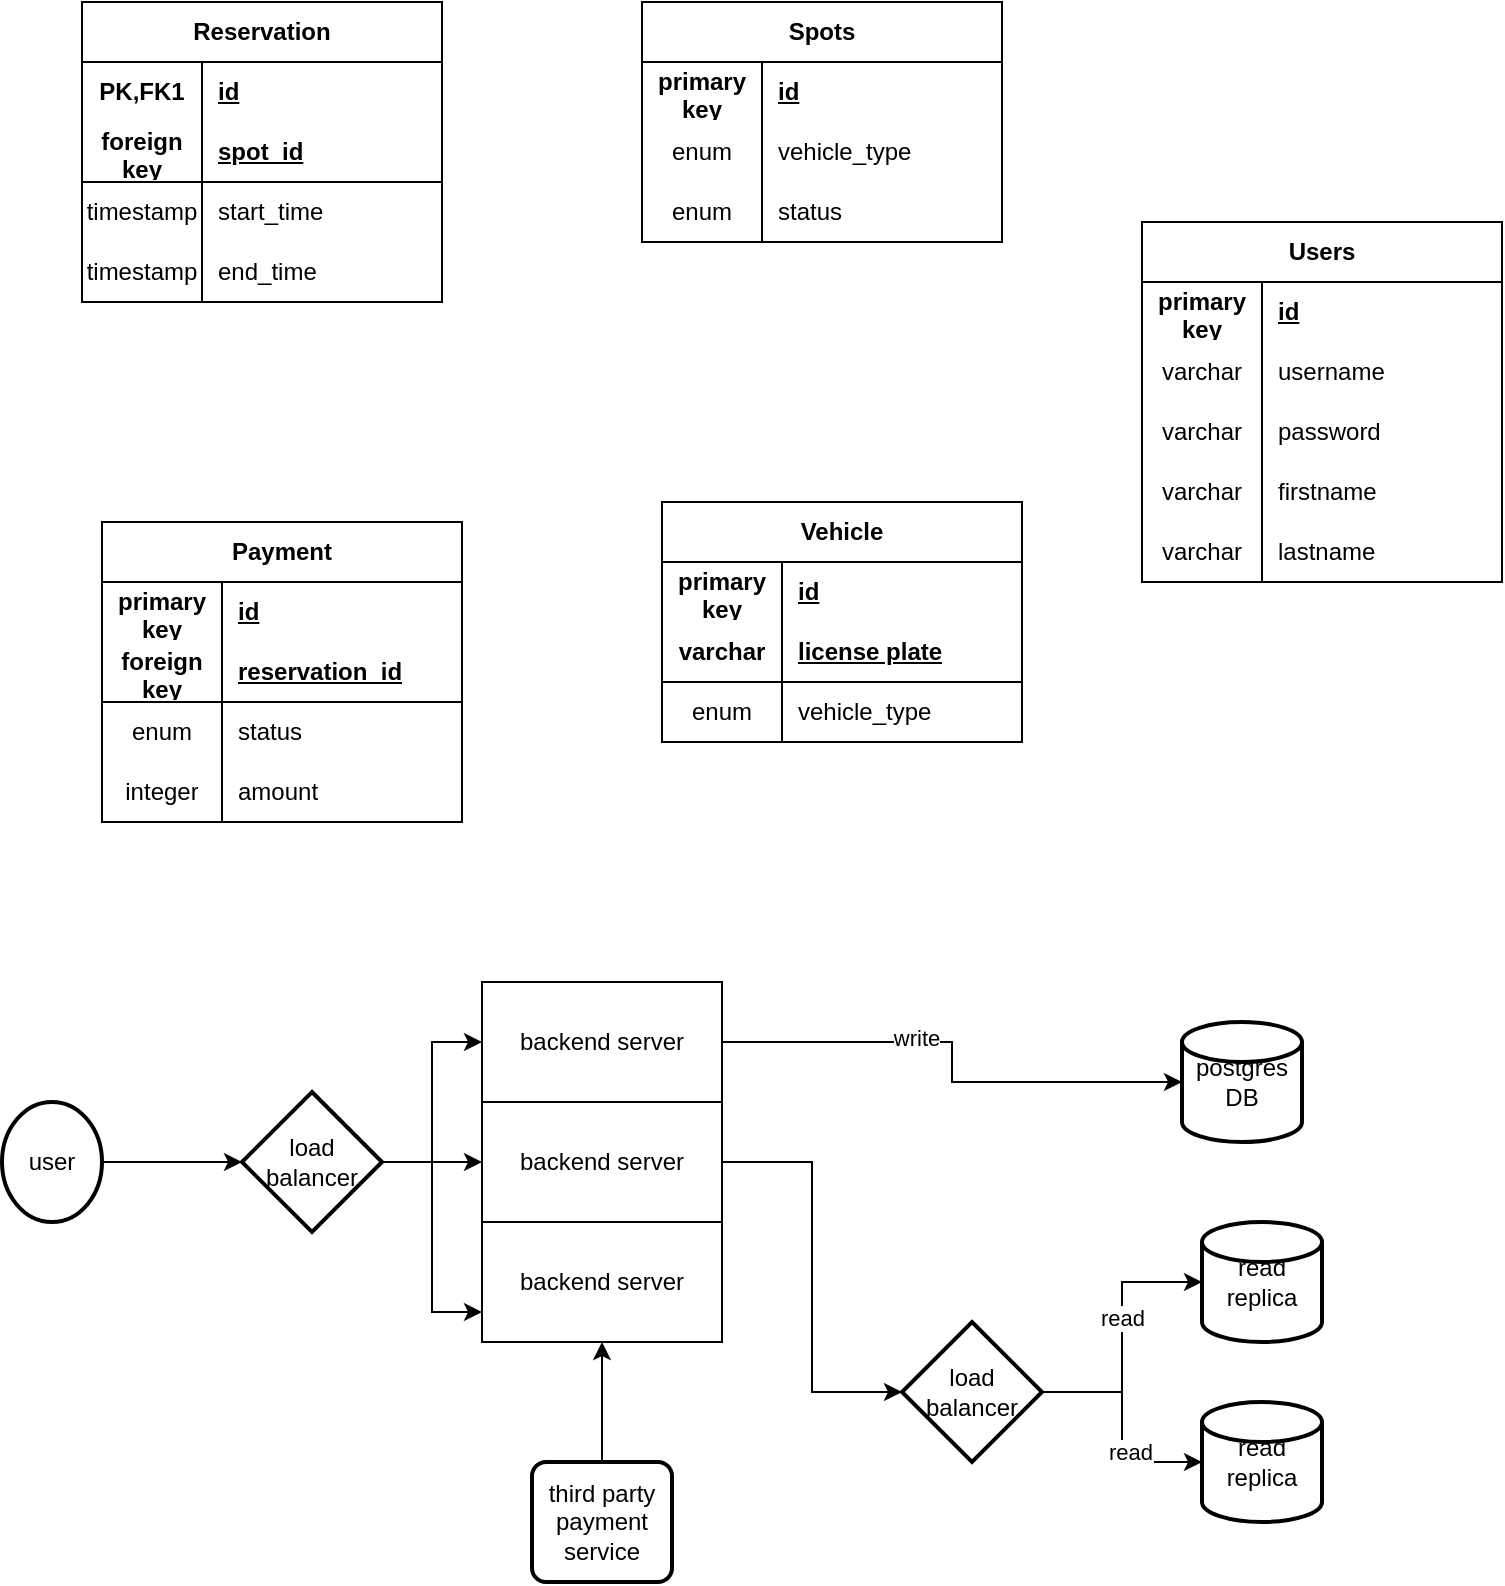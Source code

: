 <mxfile version="22.1.5" type="device">
  <diagram name="Page-1" id="PVcC3PCvQ_6SPD7YwzKY">
    <mxGraphModel dx="1434" dy="786" grid="1" gridSize="10" guides="1" tooltips="1" connect="1" arrows="1" fold="1" page="1" pageScale="1" pageWidth="827" pageHeight="1169" math="0" shadow="0">
      <root>
        <mxCell id="0" />
        <mxCell id="1" parent="0" />
        <mxCell id="nkFtVwYFttOEB0m6ZRUS-1" value="Reservation" style="shape=table;startSize=30;container=1;collapsible=1;childLayout=tableLayout;fixedRows=1;rowLines=0;fontStyle=1;align=center;resizeLast=1;html=1;whiteSpace=wrap;" vertex="1" parent="1">
          <mxGeometry x="60" y="110" width="180" height="150" as="geometry" />
        </mxCell>
        <mxCell id="nkFtVwYFttOEB0m6ZRUS-2" value="" style="shape=tableRow;horizontal=0;startSize=0;swimlaneHead=0;swimlaneBody=0;fillColor=none;collapsible=0;dropTarget=0;points=[[0,0.5],[1,0.5]];portConstraint=eastwest;top=0;left=0;right=0;bottom=0;html=1;" vertex="1" parent="nkFtVwYFttOEB0m6ZRUS-1">
          <mxGeometry y="30" width="180" height="30" as="geometry" />
        </mxCell>
        <mxCell id="nkFtVwYFttOEB0m6ZRUS-3" value="PK,FK1" style="shape=partialRectangle;connectable=0;fillColor=none;top=0;left=0;bottom=0;right=0;fontStyle=1;overflow=hidden;html=1;whiteSpace=wrap;" vertex="1" parent="nkFtVwYFttOEB0m6ZRUS-2">
          <mxGeometry width="60" height="30" as="geometry">
            <mxRectangle width="60" height="30" as="alternateBounds" />
          </mxGeometry>
        </mxCell>
        <mxCell id="nkFtVwYFttOEB0m6ZRUS-4" value="id" style="shape=partialRectangle;connectable=0;fillColor=none;top=0;left=0;bottom=0;right=0;align=left;spacingLeft=6;fontStyle=5;overflow=hidden;html=1;whiteSpace=wrap;" vertex="1" parent="nkFtVwYFttOEB0m6ZRUS-2">
          <mxGeometry x="60" width="120" height="30" as="geometry">
            <mxRectangle width="120" height="30" as="alternateBounds" />
          </mxGeometry>
        </mxCell>
        <mxCell id="nkFtVwYFttOEB0m6ZRUS-5" value="" style="shape=tableRow;horizontal=0;startSize=0;swimlaneHead=0;swimlaneBody=0;fillColor=none;collapsible=0;dropTarget=0;points=[[0,0.5],[1,0.5]];portConstraint=eastwest;top=0;left=0;right=0;bottom=1;html=1;" vertex="1" parent="nkFtVwYFttOEB0m6ZRUS-1">
          <mxGeometry y="60" width="180" height="30" as="geometry" />
        </mxCell>
        <mxCell id="nkFtVwYFttOEB0m6ZRUS-6" value="foreign key" style="shape=partialRectangle;connectable=0;fillColor=none;top=0;left=0;bottom=0;right=0;fontStyle=1;overflow=hidden;html=1;whiteSpace=wrap;" vertex="1" parent="nkFtVwYFttOEB0m6ZRUS-5">
          <mxGeometry width="60" height="30" as="geometry">
            <mxRectangle width="60" height="30" as="alternateBounds" />
          </mxGeometry>
        </mxCell>
        <mxCell id="nkFtVwYFttOEB0m6ZRUS-7" value="spot_id" style="shape=partialRectangle;connectable=0;fillColor=none;top=0;left=0;bottom=0;right=0;align=left;spacingLeft=6;fontStyle=5;overflow=hidden;html=1;whiteSpace=wrap;" vertex="1" parent="nkFtVwYFttOEB0m6ZRUS-5">
          <mxGeometry x="60" width="120" height="30" as="geometry">
            <mxRectangle width="120" height="30" as="alternateBounds" />
          </mxGeometry>
        </mxCell>
        <mxCell id="nkFtVwYFttOEB0m6ZRUS-8" value="" style="shape=tableRow;horizontal=0;startSize=0;swimlaneHead=0;swimlaneBody=0;fillColor=none;collapsible=0;dropTarget=0;points=[[0,0.5],[1,0.5]];portConstraint=eastwest;top=0;left=0;right=0;bottom=0;html=1;" vertex="1" parent="nkFtVwYFttOEB0m6ZRUS-1">
          <mxGeometry y="90" width="180" height="30" as="geometry" />
        </mxCell>
        <mxCell id="nkFtVwYFttOEB0m6ZRUS-9" value="timestamp" style="shape=partialRectangle;connectable=0;fillColor=none;top=0;left=0;bottom=0;right=0;editable=1;overflow=hidden;html=1;whiteSpace=wrap;" vertex="1" parent="nkFtVwYFttOEB0m6ZRUS-8">
          <mxGeometry width="60" height="30" as="geometry">
            <mxRectangle width="60" height="30" as="alternateBounds" />
          </mxGeometry>
        </mxCell>
        <mxCell id="nkFtVwYFttOEB0m6ZRUS-10" value="start_time" style="shape=partialRectangle;connectable=0;fillColor=none;top=0;left=0;bottom=0;right=0;align=left;spacingLeft=6;overflow=hidden;html=1;whiteSpace=wrap;" vertex="1" parent="nkFtVwYFttOEB0m6ZRUS-8">
          <mxGeometry x="60" width="120" height="30" as="geometry">
            <mxRectangle width="120" height="30" as="alternateBounds" />
          </mxGeometry>
        </mxCell>
        <mxCell id="nkFtVwYFttOEB0m6ZRUS-11" value="" style="shape=tableRow;horizontal=0;startSize=0;swimlaneHead=0;swimlaneBody=0;fillColor=none;collapsible=0;dropTarget=0;points=[[0,0.5],[1,0.5]];portConstraint=eastwest;top=0;left=0;right=0;bottom=0;html=1;" vertex="1" parent="nkFtVwYFttOEB0m6ZRUS-1">
          <mxGeometry y="120" width="180" height="30" as="geometry" />
        </mxCell>
        <mxCell id="nkFtVwYFttOEB0m6ZRUS-12" value="timestamp" style="shape=partialRectangle;connectable=0;fillColor=none;top=0;left=0;bottom=0;right=0;editable=1;overflow=hidden;html=1;whiteSpace=wrap;" vertex="1" parent="nkFtVwYFttOEB0m6ZRUS-11">
          <mxGeometry width="60" height="30" as="geometry">
            <mxRectangle width="60" height="30" as="alternateBounds" />
          </mxGeometry>
        </mxCell>
        <mxCell id="nkFtVwYFttOEB0m6ZRUS-13" value="end_time" style="shape=partialRectangle;connectable=0;fillColor=none;top=0;left=0;bottom=0;right=0;align=left;spacingLeft=6;overflow=hidden;html=1;whiteSpace=wrap;" vertex="1" parent="nkFtVwYFttOEB0m6ZRUS-11">
          <mxGeometry x="60" width="120" height="30" as="geometry">
            <mxRectangle width="120" height="30" as="alternateBounds" />
          </mxGeometry>
        </mxCell>
        <mxCell id="nkFtVwYFttOEB0m6ZRUS-18" value="Spots" style="shape=table;startSize=30;container=1;collapsible=1;childLayout=tableLayout;fixedRows=1;rowLines=0;fontStyle=1;align=center;resizeLast=1;html=1;whiteSpace=wrap;" vertex="1" parent="1">
          <mxGeometry x="340" y="110" width="180" height="120" as="geometry" />
        </mxCell>
        <mxCell id="nkFtVwYFttOEB0m6ZRUS-19" value="" style="shape=tableRow;horizontal=0;startSize=0;swimlaneHead=0;swimlaneBody=0;fillColor=none;collapsible=0;dropTarget=0;points=[[0,0.5],[1,0.5]];portConstraint=eastwest;top=0;left=0;right=0;bottom=0;html=1;" vertex="1" parent="nkFtVwYFttOEB0m6ZRUS-18">
          <mxGeometry y="30" width="180" height="30" as="geometry" />
        </mxCell>
        <mxCell id="nkFtVwYFttOEB0m6ZRUS-20" value="primary key" style="shape=partialRectangle;connectable=0;fillColor=none;top=0;left=0;bottom=0;right=0;fontStyle=1;overflow=hidden;html=1;whiteSpace=wrap;" vertex="1" parent="nkFtVwYFttOEB0m6ZRUS-19">
          <mxGeometry width="60" height="30" as="geometry">
            <mxRectangle width="60" height="30" as="alternateBounds" />
          </mxGeometry>
        </mxCell>
        <mxCell id="nkFtVwYFttOEB0m6ZRUS-21" value="id" style="shape=partialRectangle;connectable=0;fillColor=none;top=0;left=0;bottom=0;right=0;align=left;spacingLeft=6;fontStyle=5;overflow=hidden;html=1;whiteSpace=wrap;" vertex="1" parent="nkFtVwYFttOEB0m6ZRUS-19">
          <mxGeometry x="60" width="120" height="30" as="geometry">
            <mxRectangle width="120" height="30" as="alternateBounds" />
          </mxGeometry>
        </mxCell>
        <mxCell id="nkFtVwYFttOEB0m6ZRUS-25" value="" style="shape=tableRow;horizontal=0;startSize=0;swimlaneHead=0;swimlaneBody=0;fillColor=none;collapsible=0;dropTarget=0;points=[[0,0.5],[1,0.5]];portConstraint=eastwest;top=0;left=0;right=0;bottom=0;html=1;" vertex="1" parent="nkFtVwYFttOEB0m6ZRUS-18">
          <mxGeometry y="60" width="180" height="30" as="geometry" />
        </mxCell>
        <mxCell id="nkFtVwYFttOEB0m6ZRUS-26" value="enum" style="shape=partialRectangle;connectable=0;fillColor=none;top=0;left=0;bottom=0;right=0;editable=1;overflow=hidden;html=1;whiteSpace=wrap;" vertex="1" parent="nkFtVwYFttOEB0m6ZRUS-25">
          <mxGeometry width="60" height="30" as="geometry">
            <mxRectangle width="60" height="30" as="alternateBounds" />
          </mxGeometry>
        </mxCell>
        <mxCell id="nkFtVwYFttOEB0m6ZRUS-27" value="vehicle_type" style="shape=partialRectangle;connectable=0;fillColor=none;top=0;left=0;bottom=0;right=0;align=left;spacingLeft=6;overflow=hidden;html=1;whiteSpace=wrap;" vertex="1" parent="nkFtVwYFttOEB0m6ZRUS-25">
          <mxGeometry x="60" width="120" height="30" as="geometry">
            <mxRectangle width="120" height="30" as="alternateBounds" />
          </mxGeometry>
        </mxCell>
        <mxCell id="nkFtVwYFttOEB0m6ZRUS-28" value="" style="shape=tableRow;horizontal=0;startSize=0;swimlaneHead=0;swimlaneBody=0;fillColor=none;collapsible=0;dropTarget=0;points=[[0,0.5],[1,0.5]];portConstraint=eastwest;top=0;left=0;right=0;bottom=0;html=1;" vertex="1" parent="nkFtVwYFttOEB0m6ZRUS-18">
          <mxGeometry y="90" width="180" height="30" as="geometry" />
        </mxCell>
        <mxCell id="nkFtVwYFttOEB0m6ZRUS-29" value="enum" style="shape=partialRectangle;connectable=0;fillColor=none;top=0;left=0;bottom=0;right=0;editable=1;overflow=hidden;html=1;whiteSpace=wrap;" vertex="1" parent="nkFtVwYFttOEB0m6ZRUS-28">
          <mxGeometry width="60" height="30" as="geometry">
            <mxRectangle width="60" height="30" as="alternateBounds" />
          </mxGeometry>
        </mxCell>
        <mxCell id="nkFtVwYFttOEB0m6ZRUS-30" value="status" style="shape=partialRectangle;connectable=0;fillColor=none;top=0;left=0;bottom=0;right=0;align=left;spacingLeft=6;overflow=hidden;html=1;whiteSpace=wrap;" vertex="1" parent="nkFtVwYFttOEB0m6ZRUS-28">
          <mxGeometry x="60" width="120" height="30" as="geometry">
            <mxRectangle width="120" height="30" as="alternateBounds" />
          </mxGeometry>
        </mxCell>
        <mxCell id="nkFtVwYFttOEB0m6ZRUS-31" value="Users" style="shape=table;startSize=30;container=1;collapsible=1;childLayout=tableLayout;fixedRows=1;rowLines=0;fontStyle=1;align=center;resizeLast=1;html=1;whiteSpace=wrap;" vertex="1" parent="1">
          <mxGeometry x="590" y="220" width="180" height="180" as="geometry" />
        </mxCell>
        <mxCell id="nkFtVwYFttOEB0m6ZRUS-32" value="" style="shape=tableRow;horizontal=0;startSize=0;swimlaneHead=0;swimlaneBody=0;fillColor=none;collapsible=0;dropTarget=0;points=[[0,0.5],[1,0.5]];portConstraint=eastwest;top=0;left=0;right=0;bottom=0;html=1;" vertex="1" parent="nkFtVwYFttOEB0m6ZRUS-31">
          <mxGeometry y="30" width="180" height="30" as="geometry" />
        </mxCell>
        <mxCell id="nkFtVwYFttOEB0m6ZRUS-33" value="primary key" style="shape=partialRectangle;connectable=0;fillColor=none;top=0;left=0;bottom=0;right=0;fontStyle=1;overflow=hidden;html=1;whiteSpace=wrap;" vertex="1" parent="nkFtVwYFttOEB0m6ZRUS-32">
          <mxGeometry width="60" height="30" as="geometry">
            <mxRectangle width="60" height="30" as="alternateBounds" />
          </mxGeometry>
        </mxCell>
        <mxCell id="nkFtVwYFttOEB0m6ZRUS-34" value="id" style="shape=partialRectangle;connectable=0;fillColor=none;top=0;left=0;bottom=0;right=0;align=left;spacingLeft=6;fontStyle=5;overflow=hidden;html=1;whiteSpace=wrap;" vertex="1" parent="nkFtVwYFttOEB0m6ZRUS-32">
          <mxGeometry x="60" width="120" height="30" as="geometry">
            <mxRectangle width="120" height="30" as="alternateBounds" />
          </mxGeometry>
        </mxCell>
        <mxCell id="nkFtVwYFttOEB0m6ZRUS-38" value="" style="shape=tableRow;horizontal=0;startSize=0;swimlaneHead=0;swimlaneBody=0;fillColor=none;collapsible=0;dropTarget=0;points=[[0,0.5],[1,0.5]];portConstraint=eastwest;top=0;left=0;right=0;bottom=0;html=1;" vertex="1" parent="nkFtVwYFttOEB0m6ZRUS-31">
          <mxGeometry y="60" width="180" height="30" as="geometry" />
        </mxCell>
        <mxCell id="nkFtVwYFttOEB0m6ZRUS-39" value="varchar" style="shape=partialRectangle;connectable=0;fillColor=none;top=0;left=0;bottom=0;right=0;editable=1;overflow=hidden;html=1;whiteSpace=wrap;" vertex="1" parent="nkFtVwYFttOEB0m6ZRUS-38">
          <mxGeometry width="60" height="30" as="geometry">
            <mxRectangle width="60" height="30" as="alternateBounds" />
          </mxGeometry>
        </mxCell>
        <mxCell id="nkFtVwYFttOEB0m6ZRUS-40" value="username" style="shape=partialRectangle;connectable=0;fillColor=none;top=0;left=0;bottom=0;right=0;align=left;spacingLeft=6;overflow=hidden;html=1;whiteSpace=wrap;" vertex="1" parent="nkFtVwYFttOEB0m6ZRUS-38">
          <mxGeometry x="60" width="120" height="30" as="geometry">
            <mxRectangle width="120" height="30" as="alternateBounds" />
          </mxGeometry>
        </mxCell>
        <mxCell id="nkFtVwYFttOEB0m6ZRUS-41" value="" style="shape=tableRow;horizontal=0;startSize=0;swimlaneHead=0;swimlaneBody=0;fillColor=none;collapsible=0;dropTarget=0;points=[[0,0.5],[1,0.5]];portConstraint=eastwest;top=0;left=0;right=0;bottom=0;html=1;" vertex="1" parent="nkFtVwYFttOEB0m6ZRUS-31">
          <mxGeometry y="90" width="180" height="30" as="geometry" />
        </mxCell>
        <mxCell id="nkFtVwYFttOEB0m6ZRUS-42" value="varchar" style="shape=partialRectangle;connectable=0;fillColor=none;top=0;left=0;bottom=0;right=0;editable=1;overflow=hidden;html=1;whiteSpace=wrap;" vertex="1" parent="nkFtVwYFttOEB0m6ZRUS-41">
          <mxGeometry width="60" height="30" as="geometry">
            <mxRectangle width="60" height="30" as="alternateBounds" />
          </mxGeometry>
        </mxCell>
        <mxCell id="nkFtVwYFttOEB0m6ZRUS-43" value="password" style="shape=partialRectangle;connectable=0;fillColor=none;top=0;left=0;bottom=0;right=0;align=left;spacingLeft=6;overflow=hidden;html=1;whiteSpace=wrap;" vertex="1" parent="nkFtVwYFttOEB0m6ZRUS-41">
          <mxGeometry x="60" width="120" height="30" as="geometry">
            <mxRectangle width="120" height="30" as="alternateBounds" />
          </mxGeometry>
        </mxCell>
        <mxCell id="nkFtVwYFttOEB0m6ZRUS-44" value="" style="shape=tableRow;horizontal=0;startSize=0;swimlaneHead=0;swimlaneBody=0;fillColor=none;collapsible=0;dropTarget=0;points=[[0,0.5],[1,0.5]];portConstraint=eastwest;top=0;left=0;right=0;bottom=0;html=1;" vertex="1" parent="nkFtVwYFttOEB0m6ZRUS-31">
          <mxGeometry y="120" width="180" height="30" as="geometry" />
        </mxCell>
        <mxCell id="nkFtVwYFttOEB0m6ZRUS-45" value="varchar" style="shape=partialRectangle;connectable=0;fillColor=none;top=0;left=0;bottom=0;right=0;editable=1;overflow=hidden;html=1;whiteSpace=wrap;" vertex="1" parent="nkFtVwYFttOEB0m6ZRUS-44">
          <mxGeometry width="60" height="30" as="geometry">
            <mxRectangle width="60" height="30" as="alternateBounds" />
          </mxGeometry>
        </mxCell>
        <mxCell id="nkFtVwYFttOEB0m6ZRUS-46" value="firstname" style="shape=partialRectangle;connectable=0;fillColor=none;top=0;left=0;bottom=0;right=0;align=left;spacingLeft=6;overflow=hidden;html=1;whiteSpace=wrap;" vertex="1" parent="nkFtVwYFttOEB0m6ZRUS-44">
          <mxGeometry x="60" width="120" height="30" as="geometry">
            <mxRectangle width="120" height="30" as="alternateBounds" />
          </mxGeometry>
        </mxCell>
        <mxCell id="nkFtVwYFttOEB0m6ZRUS-47" value="" style="shape=tableRow;horizontal=0;startSize=0;swimlaneHead=0;swimlaneBody=0;fillColor=none;collapsible=0;dropTarget=0;points=[[0,0.5],[1,0.5]];portConstraint=eastwest;top=0;left=0;right=0;bottom=0;html=1;" vertex="1" parent="nkFtVwYFttOEB0m6ZRUS-31">
          <mxGeometry y="150" width="180" height="30" as="geometry" />
        </mxCell>
        <mxCell id="nkFtVwYFttOEB0m6ZRUS-48" value="varchar" style="shape=partialRectangle;connectable=0;fillColor=none;top=0;left=0;bottom=0;right=0;editable=1;overflow=hidden;html=1;whiteSpace=wrap;" vertex="1" parent="nkFtVwYFttOEB0m6ZRUS-47">
          <mxGeometry width="60" height="30" as="geometry">
            <mxRectangle width="60" height="30" as="alternateBounds" />
          </mxGeometry>
        </mxCell>
        <mxCell id="nkFtVwYFttOEB0m6ZRUS-49" value="lastname" style="shape=partialRectangle;connectable=0;fillColor=none;top=0;left=0;bottom=0;right=0;align=left;spacingLeft=6;overflow=hidden;html=1;whiteSpace=wrap;" vertex="1" parent="nkFtVwYFttOEB0m6ZRUS-47">
          <mxGeometry x="60" width="120" height="30" as="geometry">
            <mxRectangle width="120" height="30" as="alternateBounds" />
          </mxGeometry>
        </mxCell>
        <mxCell id="nkFtVwYFttOEB0m6ZRUS-50" value="Payment" style="shape=table;startSize=30;container=1;collapsible=1;childLayout=tableLayout;fixedRows=1;rowLines=0;fontStyle=1;align=center;resizeLast=1;html=1;whiteSpace=wrap;" vertex="1" parent="1">
          <mxGeometry x="70" y="370" width="180" height="150" as="geometry" />
        </mxCell>
        <mxCell id="nkFtVwYFttOEB0m6ZRUS-51" value="" style="shape=tableRow;horizontal=0;startSize=0;swimlaneHead=0;swimlaneBody=0;fillColor=none;collapsible=0;dropTarget=0;points=[[0,0.5],[1,0.5]];portConstraint=eastwest;top=0;left=0;right=0;bottom=0;html=1;" vertex="1" parent="nkFtVwYFttOEB0m6ZRUS-50">
          <mxGeometry y="30" width="180" height="30" as="geometry" />
        </mxCell>
        <mxCell id="nkFtVwYFttOEB0m6ZRUS-52" value="primary key" style="shape=partialRectangle;connectable=0;fillColor=none;top=0;left=0;bottom=0;right=0;fontStyle=1;overflow=hidden;html=1;whiteSpace=wrap;" vertex="1" parent="nkFtVwYFttOEB0m6ZRUS-51">
          <mxGeometry width="60" height="30" as="geometry">
            <mxRectangle width="60" height="30" as="alternateBounds" />
          </mxGeometry>
        </mxCell>
        <mxCell id="nkFtVwYFttOEB0m6ZRUS-53" value="id" style="shape=partialRectangle;connectable=0;fillColor=none;top=0;left=0;bottom=0;right=0;align=left;spacingLeft=6;fontStyle=5;overflow=hidden;html=1;whiteSpace=wrap;" vertex="1" parent="nkFtVwYFttOEB0m6ZRUS-51">
          <mxGeometry x="60" width="120" height="30" as="geometry">
            <mxRectangle width="120" height="30" as="alternateBounds" />
          </mxGeometry>
        </mxCell>
        <mxCell id="nkFtVwYFttOEB0m6ZRUS-54" value="" style="shape=tableRow;horizontal=0;startSize=0;swimlaneHead=0;swimlaneBody=0;fillColor=none;collapsible=0;dropTarget=0;points=[[0,0.5],[1,0.5]];portConstraint=eastwest;top=0;left=0;right=0;bottom=1;html=1;" vertex="1" parent="nkFtVwYFttOEB0m6ZRUS-50">
          <mxGeometry y="60" width="180" height="30" as="geometry" />
        </mxCell>
        <mxCell id="nkFtVwYFttOEB0m6ZRUS-55" value="foreign key" style="shape=partialRectangle;connectable=0;fillColor=none;top=0;left=0;bottom=0;right=0;fontStyle=1;overflow=hidden;html=1;whiteSpace=wrap;" vertex="1" parent="nkFtVwYFttOEB0m6ZRUS-54">
          <mxGeometry width="60" height="30" as="geometry">
            <mxRectangle width="60" height="30" as="alternateBounds" />
          </mxGeometry>
        </mxCell>
        <mxCell id="nkFtVwYFttOEB0m6ZRUS-56" value="reservation_id" style="shape=partialRectangle;connectable=0;fillColor=none;top=0;left=0;bottom=0;right=0;align=left;spacingLeft=6;fontStyle=5;overflow=hidden;html=1;whiteSpace=wrap;" vertex="1" parent="nkFtVwYFttOEB0m6ZRUS-54">
          <mxGeometry x="60" width="120" height="30" as="geometry">
            <mxRectangle width="120" height="30" as="alternateBounds" />
          </mxGeometry>
        </mxCell>
        <mxCell id="nkFtVwYFttOEB0m6ZRUS-57" value="" style="shape=tableRow;horizontal=0;startSize=0;swimlaneHead=0;swimlaneBody=0;fillColor=none;collapsible=0;dropTarget=0;points=[[0,0.5],[1,0.5]];portConstraint=eastwest;top=0;left=0;right=0;bottom=0;html=1;" vertex="1" parent="nkFtVwYFttOEB0m6ZRUS-50">
          <mxGeometry y="90" width="180" height="30" as="geometry" />
        </mxCell>
        <mxCell id="nkFtVwYFttOEB0m6ZRUS-58" value="enum" style="shape=partialRectangle;connectable=0;fillColor=none;top=0;left=0;bottom=0;right=0;editable=1;overflow=hidden;html=1;whiteSpace=wrap;" vertex="1" parent="nkFtVwYFttOEB0m6ZRUS-57">
          <mxGeometry width="60" height="30" as="geometry">
            <mxRectangle width="60" height="30" as="alternateBounds" />
          </mxGeometry>
        </mxCell>
        <mxCell id="nkFtVwYFttOEB0m6ZRUS-59" value="status" style="shape=partialRectangle;connectable=0;fillColor=none;top=0;left=0;bottom=0;right=0;align=left;spacingLeft=6;overflow=hidden;html=1;whiteSpace=wrap;" vertex="1" parent="nkFtVwYFttOEB0m6ZRUS-57">
          <mxGeometry x="60" width="120" height="30" as="geometry">
            <mxRectangle width="120" height="30" as="alternateBounds" />
          </mxGeometry>
        </mxCell>
        <mxCell id="nkFtVwYFttOEB0m6ZRUS-60" value="" style="shape=tableRow;horizontal=0;startSize=0;swimlaneHead=0;swimlaneBody=0;fillColor=none;collapsible=0;dropTarget=0;points=[[0,0.5],[1,0.5]];portConstraint=eastwest;top=0;left=0;right=0;bottom=0;html=1;" vertex="1" parent="nkFtVwYFttOEB0m6ZRUS-50">
          <mxGeometry y="120" width="180" height="30" as="geometry" />
        </mxCell>
        <mxCell id="nkFtVwYFttOEB0m6ZRUS-61" value="integer" style="shape=partialRectangle;connectable=0;fillColor=none;top=0;left=0;bottom=0;right=0;editable=1;overflow=hidden;html=1;whiteSpace=wrap;" vertex="1" parent="nkFtVwYFttOEB0m6ZRUS-60">
          <mxGeometry width="60" height="30" as="geometry">
            <mxRectangle width="60" height="30" as="alternateBounds" />
          </mxGeometry>
        </mxCell>
        <mxCell id="nkFtVwYFttOEB0m6ZRUS-62" value="amount" style="shape=partialRectangle;connectable=0;fillColor=none;top=0;left=0;bottom=0;right=0;align=left;spacingLeft=6;overflow=hidden;html=1;whiteSpace=wrap;" vertex="1" parent="nkFtVwYFttOEB0m6ZRUS-60">
          <mxGeometry x="60" width="120" height="30" as="geometry">
            <mxRectangle width="120" height="30" as="alternateBounds" />
          </mxGeometry>
        </mxCell>
        <mxCell id="nkFtVwYFttOEB0m6ZRUS-63" value="Vehicle" style="shape=table;startSize=30;container=1;collapsible=1;childLayout=tableLayout;fixedRows=1;rowLines=0;fontStyle=1;align=center;resizeLast=1;html=1;whiteSpace=wrap;" vertex="1" parent="1">
          <mxGeometry x="350" y="360" width="180" height="120" as="geometry" />
        </mxCell>
        <mxCell id="nkFtVwYFttOEB0m6ZRUS-64" value="" style="shape=tableRow;horizontal=0;startSize=0;swimlaneHead=0;swimlaneBody=0;fillColor=none;collapsible=0;dropTarget=0;points=[[0,0.5],[1,0.5]];portConstraint=eastwest;top=0;left=0;right=0;bottom=0;html=1;" vertex="1" parent="nkFtVwYFttOEB0m6ZRUS-63">
          <mxGeometry y="30" width="180" height="30" as="geometry" />
        </mxCell>
        <mxCell id="nkFtVwYFttOEB0m6ZRUS-65" value="primary key" style="shape=partialRectangle;connectable=0;fillColor=none;top=0;left=0;bottom=0;right=0;fontStyle=1;overflow=hidden;html=1;whiteSpace=wrap;" vertex="1" parent="nkFtVwYFttOEB0m6ZRUS-64">
          <mxGeometry width="60" height="30" as="geometry">
            <mxRectangle width="60" height="30" as="alternateBounds" />
          </mxGeometry>
        </mxCell>
        <mxCell id="nkFtVwYFttOEB0m6ZRUS-66" value="id" style="shape=partialRectangle;connectable=0;fillColor=none;top=0;left=0;bottom=0;right=0;align=left;spacingLeft=6;fontStyle=5;overflow=hidden;html=1;whiteSpace=wrap;" vertex="1" parent="nkFtVwYFttOEB0m6ZRUS-64">
          <mxGeometry x="60" width="120" height="30" as="geometry">
            <mxRectangle width="120" height="30" as="alternateBounds" />
          </mxGeometry>
        </mxCell>
        <mxCell id="nkFtVwYFttOEB0m6ZRUS-67" value="" style="shape=tableRow;horizontal=0;startSize=0;swimlaneHead=0;swimlaneBody=0;fillColor=none;collapsible=0;dropTarget=0;points=[[0,0.5],[1,0.5]];portConstraint=eastwest;top=0;left=0;right=0;bottom=1;html=1;" vertex="1" parent="nkFtVwYFttOEB0m6ZRUS-63">
          <mxGeometry y="60" width="180" height="30" as="geometry" />
        </mxCell>
        <mxCell id="nkFtVwYFttOEB0m6ZRUS-68" value="varchar" style="shape=partialRectangle;connectable=0;fillColor=none;top=0;left=0;bottom=0;right=0;fontStyle=1;overflow=hidden;html=1;whiteSpace=wrap;" vertex="1" parent="nkFtVwYFttOEB0m6ZRUS-67">
          <mxGeometry width="60" height="30" as="geometry">
            <mxRectangle width="60" height="30" as="alternateBounds" />
          </mxGeometry>
        </mxCell>
        <mxCell id="nkFtVwYFttOEB0m6ZRUS-69" value="license plate" style="shape=partialRectangle;connectable=0;fillColor=none;top=0;left=0;bottom=0;right=0;align=left;spacingLeft=6;fontStyle=5;overflow=hidden;html=1;whiteSpace=wrap;" vertex="1" parent="nkFtVwYFttOEB0m6ZRUS-67">
          <mxGeometry x="60" width="120" height="30" as="geometry">
            <mxRectangle width="120" height="30" as="alternateBounds" />
          </mxGeometry>
        </mxCell>
        <mxCell id="nkFtVwYFttOEB0m6ZRUS-70" value="" style="shape=tableRow;horizontal=0;startSize=0;swimlaneHead=0;swimlaneBody=0;fillColor=none;collapsible=0;dropTarget=0;points=[[0,0.5],[1,0.5]];portConstraint=eastwest;top=0;left=0;right=0;bottom=0;html=1;" vertex="1" parent="nkFtVwYFttOEB0m6ZRUS-63">
          <mxGeometry y="90" width="180" height="30" as="geometry" />
        </mxCell>
        <mxCell id="nkFtVwYFttOEB0m6ZRUS-71" value="enum" style="shape=partialRectangle;connectable=0;fillColor=none;top=0;left=0;bottom=0;right=0;editable=1;overflow=hidden;html=1;whiteSpace=wrap;" vertex="1" parent="nkFtVwYFttOEB0m6ZRUS-70">
          <mxGeometry width="60" height="30" as="geometry">
            <mxRectangle width="60" height="30" as="alternateBounds" />
          </mxGeometry>
        </mxCell>
        <mxCell id="nkFtVwYFttOEB0m6ZRUS-72" value="vehicle_type" style="shape=partialRectangle;connectable=0;fillColor=none;top=0;left=0;bottom=0;right=0;align=left;spacingLeft=6;overflow=hidden;html=1;whiteSpace=wrap;" vertex="1" parent="nkFtVwYFttOEB0m6ZRUS-70">
          <mxGeometry x="60" width="120" height="30" as="geometry">
            <mxRectangle width="120" height="30" as="alternateBounds" />
          </mxGeometry>
        </mxCell>
        <mxCell id="nkFtVwYFttOEB0m6ZRUS-78" value="read replica" style="strokeWidth=2;html=1;shape=mxgraph.flowchart.database;whiteSpace=wrap;" vertex="1" parent="1">
          <mxGeometry x="620" y="810" width="60" height="60" as="geometry" />
        </mxCell>
        <mxCell id="nkFtVwYFttOEB0m6ZRUS-79" value="read replica" style="strokeWidth=2;html=1;shape=mxgraph.flowchart.database;whiteSpace=wrap;" vertex="1" parent="1">
          <mxGeometry x="620" y="720" width="60" height="60" as="geometry" />
        </mxCell>
        <mxCell id="nkFtVwYFttOEB0m6ZRUS-80" value="postgres DB" style="strokeWidth=2;html=1;shape=mxgraph.flowchart.database;whiteSpace=wrap;" vertex="1" parent="1">
          <mxGeometry x="610" y="620" width="60" height="60" as="geometry" />
        </mxCell>
        <mxCell id="nkFtVwYFttOEB0m6ZRUS-88" style="edgeStyle=orthogonalEdgeStyle;rounded=0;orthogonalLoop=1;jettySize=auto;html=1;exitX=1;exitY=0.5;exitDx=0;exitDy=0;exitPerimeter=0;entryX=0;entryY=0.5;entryDx=0;entryDy=0;" edge="1" parent="1" source="nkFtVwYFttOEB0m6ZRUS-81" target="nkFtVwYFttOEB0m6ZRUS-83">
          <mxGeometry relative="1" as="geometry" />
        </mxCell>
        <mxCell id="nkFtVwYFttOEB0m6ZRUS-89" style="edgeStyle=orthogonalEdgeStyle;rounded=0;orthogonalLoop=1;jettySize=auto;html=1;entryX=0;entryY=0.5;entryDx=0;entryDy=0;" edge="1" parent="1" source="nkFtVwYFttOEB0m6ZRUS-81" target="nkFtVwYFttOEB0m6ZRUS-84">
          <mxGeometry relative="1" as="geometry" />
        </mxCell>
        <mxCell id="nkFtVwYFttOEB0m6ZRUS-90" style="edgeStyle=orthogonalEdgeStyle;rounded=0;orthogonalLoop=1;jettySize=auto;html=1;entryX=0;entryY=0.75;entryDx=0;entryDy=0;" edge="1" parent="1" source="nkFtVwYFttOEB0m6ZRUS-81" target="nkFtVwYFttOEB0m6ZRUS-82">
          <mxGeometry relative="1" as="geometry" />
        </mxCell>
        <mxCell id="nkFtVwYFttOEB0m6ZRUS-81" value="load balancer" style="strokeWidth=2;html=1;shape=mxgraph.flowchart.decision;whiteSpace=wrap;" vertex="1" parent="1">
          <mxGeometry x="140" y="655" width="70" height="70" as="geometry" />
        </mxCell>
        <mxCell id="nkFtVwYFttOEB0m6ZRUS-82" value="backend server" style="rounded=0;whiteSpace=wrap;html=1;" vertex="1" parent="1">
          <mxGeometry x="260" y="720" width="120" height="60" as="geometry" />
        </mxCell>
        <mxCell id="nkFtVwYFttOEB0m6ZRUS-94" style="edgeStyle=orthogonalEdgeStyle;rounded=0;orthogonalLoop=1;jettySize=auto;html=1;" edge="1" parent="1" source="nkFtVwYFttOEB0m6ZRUS-83" target="nkFtVwYFttOEB0m6ZRUS-80">
          <mxGeometry relative="1" as="geometry" />
        </mxCell>
        <mxCell id="nkFtVwYFttOEB0m6ZRUS-95" value="write" style="edgeLabel;html=1;align=center;verticalAlign=middle;resizable=0;points=[];" vertex="1" connectable="0" parent="nkFtVwYFttOEB0m6ZRUS-94">
          <mxGeometry x="-0.224" y="2" relative="1" as="geometry">
            <mxPoint as="offset" />
          </mxGeometry>
        </mxCell>
        <mxCell id="nkFtVwYFttOEB0m6ZRUS-83" value="backend server" style="rounded=0;whiteSpace=wrap;html=1;" vertex="1" parent="1">
          <mxGeometry x="260" y="600" width="120" height="60" as="geometry" />
        </mxCell>
        <mxCell id="nkFtVwYFttOEB0m6ZRUS-84" value="backend server" style="rounded=0;whiteSpace=wrap;html=1;" vertex="1" parent="1">
          <mxGeometry x="260" y="660" width="120" height="60" as="geometry" />
        </mxCell>
        <mxCell id="nkFtVwYFttOEB0m6ZRUS-85" value="load balancer" style="strokeWidth=2;html=1;shape=mxgraph.flowchart.decision;whiteSpace=wrap;" vertex="1" parent="1">
          <mxGeometry x="470" y="770" width="70" height="70" as="geometry" />
        </mxCell>
        <mxCell id="nkFtVwYFttOEB0m6ZRUS-86" value="user" style="strokeWidth=2;html=1;shape=mxgraph.flowchart.start_1;whiteSpace=wrap;" vertex="1" parent="1">
          <mxGeometry x="20" y="660" width="50" height="60" as="geometry" />
        </mxCell>
        <mxCell id="nkFtVwYFttOEB0m6ZRUS-87" style="edgeStyle=orthogonalEdgeStyle;rounded=0;orthogonalLoop=1;jettySize=auto;html=1;entryX=0;entryY=0.5;entryDx=0;entryDy=0;entryPerimeter=0;" edge="1" parent="1" source="nkFtVwYFttOEB0m6ZRUS-86" target="nkFtVwYFttOEB0m6ZRUS-81">
          <mxGeometry relative="1" as="geometry" />
        </mxCell>
        <mxCell id="nkFtVwYFttOEB0m6ZRUS-91" style="edgeStyle=orthogonalEdgeStyle;rounded=0;orthogonalLoop=1;jettySize=auto;html=1;entryX=0;entryY=0.5;entryDx=0;entryDy=0;entryPerimeter=0;" edge="1" parent="1" source="nkFtVwYFttOEB0m6ZRUS-84" target="nkFtVwYFttOEB0m6ZRUS-85">
          <mxGeometry relative="1" as="geometry" />
        </mxCell>
        <mxCell id="nkFtVwYFttOEB0m6ZRUS-92" style="edgeStyle=orthogonalEdgeStyle;rounded=0;orthogonalLoop=1;jettySize=auto;html=1;entryX=0;entryY=0.5;entryDx=0;entryDy=0;entryPerimeter=0;" edge="1" parent="1" source="nkFtVwYFttOEB0m6ZRUS-85" target="nkFtVwYFttOEB0m6ZRUS-78">
          <mxGeometry relative="1" as="geometry" />
        </mxCell>
        <mxCell id="nkFtVwYFttOEB0m6ZRUS-97" value="read" style="edgeLabel;html=1;align=center;verticalAlign=middle;resizable=0;points=[];" vertex="1" connectable="0" parent="nkFtVwYFttOEB0m6ZRUS-92">
          <mxGeometry x="0.217" y="4" relative="1" as="geometry">
            <mxPoint as="offset" />
          </mxGeometry>
        </mxCell>
        <mxCell id="nkFtVwYFttOEB0m6ZRUS-93" style="edgeStyle=orthogonalEdgeStyle;rounded=0;orthogonalLoop=1;jettySize=auto;html=1;entryX=0;entryY=0.5;entryDx=0;entryDy=0;entryPerimeter=0;" edge="1" parent="1" source="nkFtVwYFttOEB0m6ZRUS-85" target="nkFtVwYFttOEB0m6ZRUS-79">
          <mxGeometry relative="1" as="geometry" />
        </mxCell>
        <mxCell id="nkFtVwYFttOEB0m6ZRUS-96" value="read" style="edgeLabel;html=1;align=center;verticalAlign=middle;resizable=0;points=[];" vertex="1" connectable="0" parent="nkFtVwYFttOEB0m6ZRUS-93">
          <mxGeometry x="0.141" relative="1" as="geometry">
            <mxPoint as="offset" />
          </mxGeometry>
        </mxCell>
        <mxCell id="nkFtVwYFttOEB0m6ZRUS-99" style="edgeStyle=orthogonalEdgeStyle;rounded=0;orthogonalLoop=1;jettySize=auto;html=1;entryX=0.5;entryY=1;entryDx=0;entryDy=0;" edge="1" parent="1" source="nkFtVwYFttOEB0m6ZRUS-98" target="nkFtVwYFttOEB0m6ZRUS-82">
          <mxGeometry relative="1" as="geometry" />
        </mxCell>
        <mxCell id="nkFtVwYFttOEB0m6ZRUS-98" value="third party payment service" style="rounded=1;whiteSpace=wrap;html=1;absoluteArcSize=1;arcSize=14;strokeWidth=2;" vertex="1" parent="1">
          <mxGeometry x="285" y="840" width="70" height="60" as="geometry" />
        </mxCell>
      </root>
    </mxGraphModel>
  </diagram>
</mxfile>
